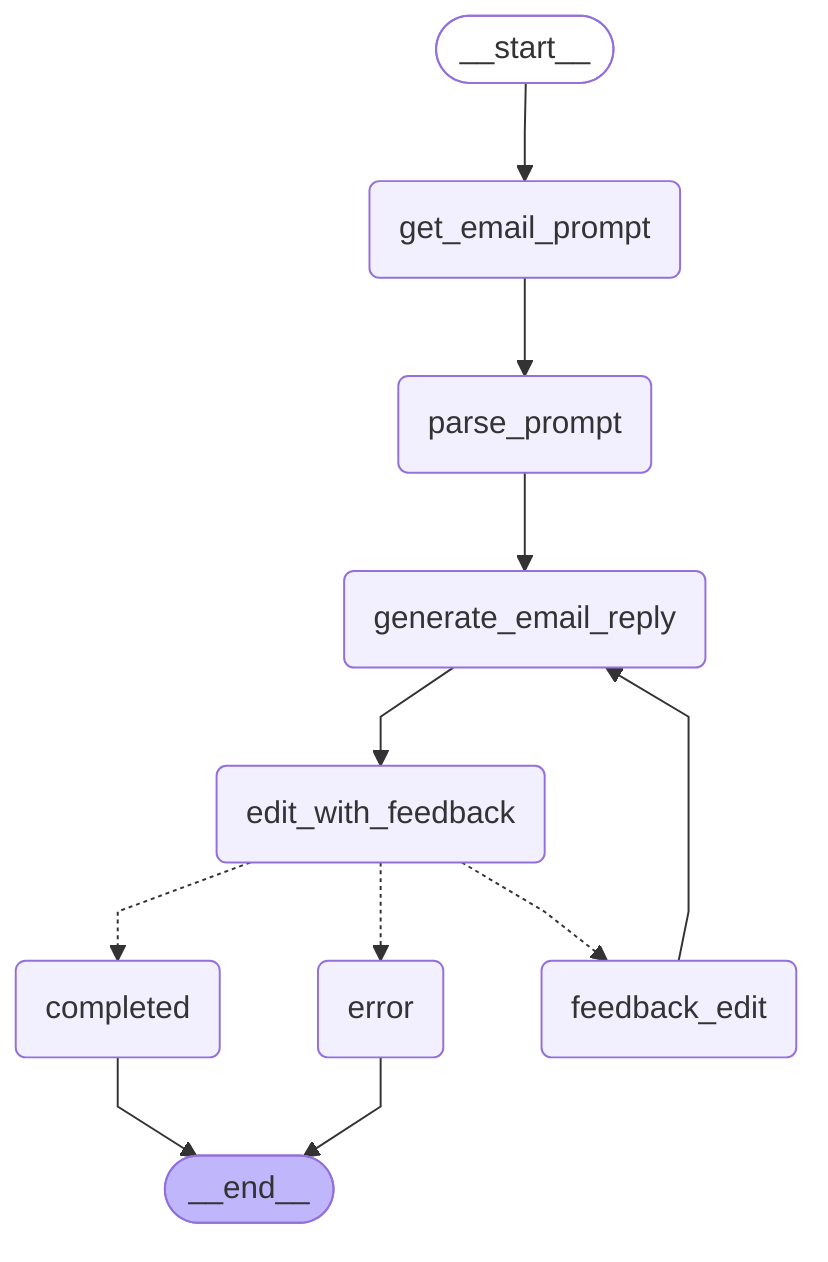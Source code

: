 ---
config:
  flowchart:
    curve: linear
---
graph TD;
	__start__([<p>__start__</p>]):::first
	get_email_prompt(get_email_prompt)
	parse_prompt(parse_prompt)
	generate_email_reply(generate_email_reply)
	edit_with_feedback(edit_with_feedback)
	feedback_edit(feedback_edit)
	completed(completed)
	error(error)
	__end__([<p>__end__</p>]):::last
	__start__ --> get_email_prompt;
	edit_with_feedback -.-> completed;
	edit_with_feedback -.-> error;
	edit_with_feedback -.-> feedback_edit;
	feedback_edit --> generate_email_reply;
	generate_email_reply --> edit_with_feedback;
	get_email_prompt --> parse_prompt;
	parse_prompt --> generate_email_reply;
	completed --> __end__;
	error --> __end__;
	classDef default fill:#f2f0ff,line-height:1.2
	classDef first fill-opacity:0
	classDef last fill:#bfb6fc